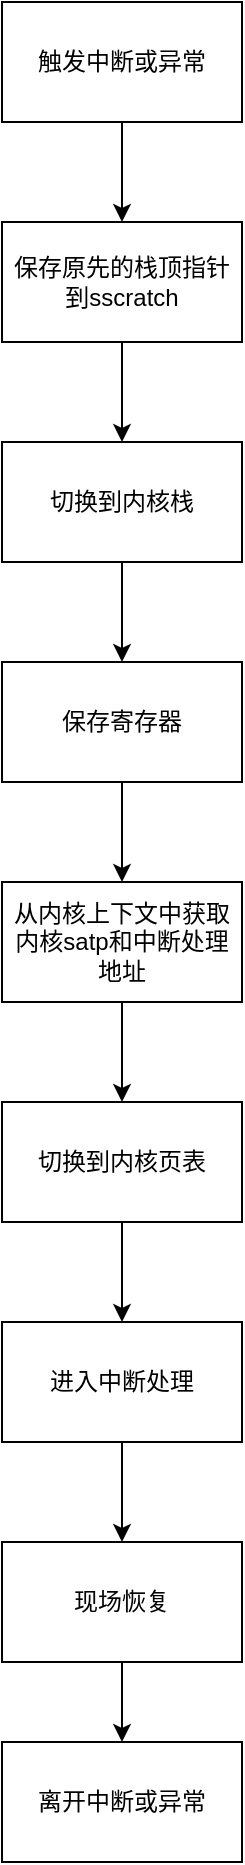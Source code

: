 <mxfile version="14.6.13" type="device"><diagram id="Z9hHy270sXdguwhc_lsW" name="Page-1"><mxGraphModel dx="1350" dy="816" grid="1" gridSize="10" guides="1" tooltips="1" connect="1" arrows="1" fold="1" page="1" pageScale="1" pageWidth="850" pageHeight="1100" math="0" shadow="0"><root><mxCell id="0"/><mxCell id="1" parent="0"/><mxCell id="m3-a-f1qPMvZ6q3c48eS-10" style="edgeStyle=orthogonalEdgeStyle;rounded=0;orthogonalLoop=1;jettySize=auto;html=1;entryX=0.5;entryY=0;entryDx=0;entryDy=0;" edge="1" parent="1" source="m3-a-f1qPMvZ6q3c48eS-1" target="m3-a-f1qPMvZ6q3c48eS-2"><mxGeometry relative="1" as="geometry"/></mxCell><mxCell id="m3-a-f1qPMvZ6q3c48eS-1" value="触发中断或异常" style="rounded=0;whiteSpace=wrap;html=1;" vertex="1" parent="1"><mxGeometry x="365" y="70" width="120" height="60" as="geometry"/></mxCell><mxCell id="m3-a-f1qPMvZ6q3c48eS-11" style="edgeStyle=orthogonalEdgeStyle;rounded=0;orthogonalLoop=1;jettySize=auto;html=1;entryX=0.5;entryY=0;entryDx=0;entryDy=0;" edge="1" parent="1" source="m3-a-f1qPMvZ6q3c48eS-2" target="m3-a-f1qPMvZ6q3c48eS-3"><mxGeometry relative="1" as="geometry"/></mxCell><mxCell id="m3-a-f1qPMvZ6q3c48eS-2" value="保存原先的栈顶指针到sscratch" style="rounded=0;whiteSpace=wrap;html=1;" vertex="1" parent="1"><mxGeometry x="365" y="180" width="120" height="60" as="geometry"/></mxCell><mxCell id="m3-a-f1qPMvZ6q3c48eS-12" style="edgeStyle=orthogonalEdgeStyle;rounded=0;orthogonalLoop=1;jettySize=auto;html=1;entryX=0.5;entryY=0;entryDx=0;entryDy=0;" edge="1" parent="1" source="m3-a-f1qPMvZ6q3c48eS-3" target="m3-a-f1qPMvZ6q3c48eS-4"><mxGeometry relative="1" as="geometry"/></mxCell><mxCell id="m3-a-f1qPMvZ6q3c48eS-3" value="切换到内核栈" style="rounded=0;whiteSpace=wrap;html=1;" vertex="1" parent="1"><mxGeometry x="365" y="290" width="120" height="60" as="geometry"/></mxCell><mxCell id="m3-a-f1qPMvZ6q3c48eS-13" style="edgeStyle=orthogonalEdgeStyle;rounded=0;orthogonalLoop=1;jettySize=auto;html=1;entryX=0.5;entryY=0;entryDx=0;entryDy=0;" edge="1" parent="1" source="m3-a-f1qPMvZ6q3c48eS-4" target="m3-a-f1qPMvZ6q3c48eS-5"><mxGeometry relative="1" as="geometry"/></mxCell><mxCell id="m3-a-f1qPMvZ6q3c48eS-4" value="保存寄存器" style="rounded=0;whiteSpace=wrap;html=1;" vertex="1" parent="1"><mxGeometry x="365" y="400" width="120" height="60" as="geometry"/></mxCell><mxCell id="m3-a-f1qPMvZ6q3c48eS-14" style="edgeStyle=orthogonalEdgeStyle;rounded=0;orthogonalLoop=1;jettySize=auto;html=1;entryX=0.5;entryY=0;entryDx=0;entryDy=0;" edge="1" parent="1" source="m3-a-f1qPMvZ6q3c48eS-5" target="m3-a-f1qPMvZ6q3c48eS-6"><mxGeometry relative="1" as="geometry"/></mxCell><mxCell id="m3-a-f1qPMvZ6q3c48eS-5" value="从内核上下文中获取内核satp和中断处理地址" style="rounded=0;whiteSpace=wrap;html=1;" vertex="1" parent="1"><mxGeometry x="365" y="510" width="120" height="60" as="geometry"/></mxCell><mxCell id="m3-a-f1qPMvZ6q3c48eS-15" style="edgeStyle=orthogonalEdgeStyle;rounded=0;orthogonalLoop=1;jettySize=auto;html=1;entryX=0.5;entryY=0;entryDx=0;entryDy=0;" edge="1" parent="1" source="m3-a-f1qPMvZ6q3c48eS-6" target="m3-a-f1qPMvZ6q3c48eS-7"><mxGeometry relative="1" as="geometry"/></mxCell><mxCell id="m3-a-f1qPMvZ6q3c48eS-6" value="切换到内核页表" style="rounded=0;whiteSpace=wrap;html=1;" vertex="1" parent="1"><mxGeometry x="365" y="620" width="120" height="60" as="geometry"/></mxCell><mxCell id="m3-a-f1qPMvZ6q3c48eS-16" style="edgeStyle=orthogonalEdgeStyle;rounded=0;orthogonalLoop=1;jettySize=auto;html=1;entryX=0.5;entryY=0;entryDx=0;entryDy=0;" edge="1" parent="1" source="m3-a-f1qPMvZ6q3c48eS-7" target="m3-a-f1qPMvZ6q3c48eS-8"><mxGeometry relative="1" as="geometry"/></mxCell><mxCell id="m3-a-f1qPMvZ6q3c48eS-7" value="进入中断处理" style="rounded=0;whiteSpace=wrap;html=1;" vertex="1" parent="1"><mxGeometry x="365" y="730" width="120" height="60" as="geometry"/></mxCell><mxCell id="m3-a-f1qPMvZ6q3c48eS-17" style="edgeStyle=orthogonalEdgeStyle;rounded=0;orthogonalLoop=1;jettySize=auto;html=1;entryX=0.5;entryY=0;entryDx=0;entryDy=0;" edge="1" parent="1" source="m3-a-f1qPMvZ6q3c48eS-8" target="m3-a-f1qPMvZ6q3c48eS-9"><mxGeometry relative="1" as="geometry"/></mxCell><mxCell id="m3-a-f1qPMvZ6q3c48eS-8" value="现场恢复" style="rounded=0;whiteSpace=wrap;html=1;" vertex="1" parent="1"><mxGeometry x="365" y="840" width="120" height="60" as="geometry"/></mxCell><mxCell id="m3-a-f1qPMvZ6q3c48eS-9" value="离开中断或异常" style="rounded=0;whiteSpace=wrap;html=1;" vertex="1" parent="1"><mxGeometry x="365" y="940" width="120" height="60" as="geometry"/></mxCell></root></mxGraphModel></diagram></mxfile>